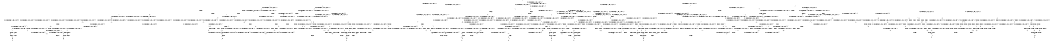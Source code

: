 digraph BCG {
size = "7, 10.5";
center = TRUE;
node [shape = circle];
0 [peripheries = 2];
0 -> 1 [label = "EX !0 !ATOMIC_EXCH_BRANCH (1, +1, TRUE, +1, 1, FALSE) !{0, 1, 2}"];
0 -> 2 [label = "EX !2 !ATOMIC_EXCH_BRANCH (1, +1, TRUE, +0, 3, TRUE) !{0, 1, 2}"];
0 -> 3 [label = "EX !1 !ATOMIC_EXCH_BRANCH (1, +0, TRUE, +0, 1, TRUE) !{0, 1, 2}"];
0 -> 4 [label = "EX !0 !ATOMIC_EXCH_BRANCH (1, +1, TRUE, +1, 1, FALSE) !{0, 1, 2}"];
1 -> 5 [label = "EX !2 !ATOMIC_EXCH_BRANCH (1, +1, TRUE, +0, 3, FALSE) !{0, 1, 2}"];
1 -> 6 [label = "EX !1 !ATOMIC_EXCH_BRANCH (1, +0, TRUE, +0, 1, FALSE) !{0, 1, 2}"];
1 -> 7 [label = "TERMINATE !0"];
2 -> 8 [label = "EX !0 !ATOMIC_EXCH_BRANCH (1, +1, TRUE, +1, 1, TRUE) !{0, 1, 2}"];
2 -> 9 [label = "EX !1 !ATOMIC_EXCH_BRANCH (1, +0, TRUE, +0, 1, FALSE) !{0, 1, 2}"];
2 -> 10 [label = "TERMINATE !2"];
2 -> 11 [label = "EX !0 !ATOMIC_EXCH_BRANCH (1, +1, TRUE, +1, 1, TRUE) !{0, 1, 2}"];
3 -> 3 [label = "EX !1 !ATOMIC_EXCH_BRANCH (1, +0, TRUE, +0, 1, TRUE) !{0, 1, 2}"];
3 -> 12 [label = "EX !0 !ATOMIC_EXCH_BRANCH (1, +1, TRUE, +1, 1, FALSE) !{0, 1, 2}"];
3 -> 13 [label = "EX !2 !ATOMIC_EXCH_BRANCH (1, +1, TRUE, +0, 3, TRUE) !{0, 1, 2}"];
3 -> 14 [label = "EX !0 !ATOMIC_EXCH_BRANCH (1, +1, TRUE, +1, 1, FALSE) !{0, 1, 2}"];
4 -> 15 [label = "EX !1 !ATOMIC_EXCH_BRANCH (1, +0, TRUE, +0, 1, FALSE) !{0, 1, 2}"];
4 -> 16 [label = "EX !2 !ATOMIC_EXCH_BRANCH (1, +1, TRUE, +0, 3, FALSE) !{0, 1, 2}"];
4 -> 17 [label = "EX !1 !ATOMIC_EXCH_BRANCH (1, +0, TRUE, +0, 1, FALSE) !{0, 1, 2}"];
4 -> 18 [label = "TERMINATE !0"];
5 -> 19 [label = "EX !2 !ATOMIC_EXCH_BRANCH (1, +1, TRUE, +1, 1, TRUE) !{0, 1, 2}"];
5 -> 20 [label = "EX !1 !ATOMIC_EXCH_BRANCH (1, +0, TRUE, +0, 1, FALSE) !{0, 1, 2}"];
5 -> 21 [label = "TERMINATE !0"];
6 -> 22 [label = "EX !2 !ATOMIC_EXCH_BRANCH (1, +1, TRUE, +0, 3, TRUE) !{0, 1, 2}"];
6 -> 23 [label = "TERMINATE !0"];
6 -> 24 [label = "TERMINATE !1"];
7 -> 25 [label = "EX !2 !ATOMIC_EXCH_BRANCH (1, +1, TRUE, +0, 3, FALSE) !{1, 2}"];
7 -> 26 [label = "EX !1 !ATOMIC_EXCH_BRANCH (1, +0, TRUE, +0, 1, FALSE) !{1, 2}"];
7 -> 27 [label = "EX !1 !ATOMIC_EXCH_BRANCH (1, +0, TRUE, +0, 1, FALSE) !{1, 2}"];
8 -> 8 [label = "EX !0 !ATOMIC_EXCH_BRANCH (1, +1, TRUE, +1, 1, TRUE) !{0, 1, 2}"];
8 -> 28 [label = "EX !1 !ATOMIC_EXCH_BRANCH (1, +0, TRUE, +0, 1, FALSE) !{0, 1, 2}"];
8 -> 29 [label = "TERMINATE !2"];
8 -> 11 [label = "EX !0 !ATOMIC_EXCH_BRANCH (1, +1, TRUE, +1, 1, TRUE) !{0, 1, 2}"];
9 -> 22 [label = "EX !0 !ATOMIC_EXCH_BRANCH (1, +1, TRUE, +1, 1, FALSE) !{0, 1, 2}"];
9 -> 30 [label = "TERMINATE !2"];
9 -> 31 [label = "TERMINATE !1"];
9 -> 32 [label = "EX !0 !ATOMIC_EXCH_BRANCH (1, +1, TRUE, +1, 1, FALSE) !{0, 1, 2}"];
10 -> 33 [label = "EX !0 !ATOMIC_EXCH_BRANCH (1, +1, TRUE, +1, 1, TRUE) !{0, 1}"];
10 -> 34 [label = "EX !1 !ATOMIC_EXCH_BRANCH (1, +0, TRUE, +0, 1, FALSE) !{0, 1}"];
10 -> 35 [label = "EX !0 !ATOMIC_EXCH_BRANCH (1, +1, TRUE, +1, 1, TRUE) !{0, 1}"];
11 -> 36 [label = "EX !1 !ATOMIC_EXCH_BRANCH (1, +0, TRUE, +0, 1, FALSE) !{0, 1, 2}"];
11 -> 11 [label = "EX !0 !ATOMIC_EXCH_BRANCH (1, +1, TRUE, +1, 1, TRUE) !{0, 1, 2}"];
11 -> 37 [label = "EX !1 !ATOMIC_EXCH_BRANCH (1, +0, TRUE, +0, 1, FALSE) !{0, 1, 2}"];
11 -> 38 [label = "TERMINATE !2"];
12 -> 6 [label = "EX !1 !ATOMIC_EXCH_BRANCH (1, +0, TRUE, +0, 1, FALSE) !{0, 1, 2}"];
12 -> 39 [label = "EX !2 !ATOMIC_EXCH_BRANCH (1, +1, TRUE, +0, 3, FALSE) !{0, 1, 2}"];
12 -> 40 [label = "TERMINATE !0"];
13 -> 9 [label = "EX !1 !ATOMIC_EXCH_BRANCH (1, +0, TRUE, +0, 1, FALSE) !{0, 1, 2}"];
13 -> 41 [label = "EX !0 !ATOMIC_EXCH_BRANCH (1, +1, TRUE, +1, 1, TRUE) !{0, 1, 2}"];
13 -> 42 [label = "TERMINATE !2"];
13 -> 43 [label = "EX !0 !ATOMIC_EXCH_BRANCH (1, +1, TRUE, +1, 1, TRUE) !{0, 1, 2}"];
14 -> 15 [label = "EX !1 !ATOMIC_EXCH_BRANCH (1, +0, TRUE, +0, 1, FALSE) !{0, 1, 2}"];
14 -> 17 [label = "EX !1 !ATOMIC_EXCH_BRANCH (1, +0, TRUE, +0, 1, FALSE) !{0, 1, 2}"];
14 -> 44 [label = "EX !2 !ATOMIC_EXCH_BRANCH (1, +1, TRUE, +0, 3, FALSE) !{0, 1, 2}"];
14 -> 45 [label = "TERMINATE !0"];
15 -> 46 [label = "EX !2 !ATOMIC_EXCH_BRANCH (1, +1, TRUE, +0, 3, TRUE) !{0, 1, 2}"];
15 -> 47 [label = "EX !2 !ATOMIC_EXCH_BRANCH (1, +1, TRUE, +0, 3, TRUE) !{0, 1, 2}"];
15 -> 48 [label = "TERMINATE !0"];
15 -> 49 [label = "TERMINATE !1"];
16 -> 50 [label = "EX !1 !ATOMIC_EXCH_BRANCH (1, +0, TRUE, +0, 1, FALSE) !{0, 1, 2}"];
16 -> 51 [label = "EX !2 !ATOMIC_EXCH_BRANCH (1, +1, TRUE, +1, 1, TRUE) !{0, 1, 2}"];
16 -> 52 [label = "EX !1 !ATOMIC_EXCH_BRANCH (1, +0, TRUE, +0, 1, FALSE) !{0, 1, 2}"];
16 -> 53 [label = "TERMINATE !0"];
17 -> 32 [label = "EX !2 !ATOMIC_EXCH_BRANCH (1, +1, TRUE, +0, 3, TRUE) !{0, 1, 2}"];
17 -> 54 [label = "TERMINATE !0"];
17 -> 55 [label = "TERMINATE !1"];
18 -> 56 [label = "EX !2 !ATOMIC_EXCH_BRANCH (1, +1, TRUE, +0, 3, FALSE) !{1, 2}"];
18 -> 57 [label = "EX !1 !ATOMIC_EXCH_BRANCH (1, +0, TRUE, +0, 1, FALSE) !{1, 2}"];
19 -> 5 [label = "EX !2 !ATOMIC_EXCH_BRANCH (1, +1, TRUE, +0, 3, FALSE) !{0, 1, 2}"];
19 -> 58 [label = "EX !1 !ATOMIC_EXCH_BRANCH (1, +0, TRUE, +0, 1, FALSE) !{0, 1, 2}"];
19 -> 59 [label = "TERMINATE !0"];
20 -> 22 [label = "EX !2 !ATOMIC_EXCH_BRANCH (1, +1, TRUE, +1, 1, FALSE) !{0, 1, 2}"];
20 -> 60 [label = "TERMINATE !0"];
20 -> 61 [label = "TERMINATE !1"];
21 -> 62 [label = "EX !2 !ATOMIC_EXCH_BRANCH (1, +1, TRUE, +1, 1, TRUE) !{1, 2}"];
21 -> 63 [label = "EX !1 !ATOMIC_EXCH_BRANCH (1, +0, TRUE, +0, 1, FALSE) !{1, 2}"];
21 -> 64 [label = "EX !1 !ATOMIC_EXCH_BRANCH (1, +0, TRUE, +0, 1, FALSE) !{1, 2}"];
22 -> 65 [label = "TERMINATE !0"];
22 -> 66 [label = "TERMINATE !2"];
22 -> 67 [label = "TERMINATE !1"];
23 -> 68 [label = "EX !2 !ATOMIC_EXCH_BRANCH (1, +1, TRUE, +0, 3, TRUE) !{1, 2}"];
23 -> 69 [label = "TERMINATE !1"];
24 -> 70 [label = "EX !2 !ATOMIC_EXCH_BRANCH (1, +1, TRUE, +0, 3, TRUE) !{0, 2}"];
24 -> 69 [label = "TERMINATE !0"];
25 -> 62 [label = "EX !2 !ATOMIC_EXCH_BRANCH (1, +1, TRUE, +1, 1, TRUE) !{1, 2}"];
25 -> 63 [label = "EX !1 !ATOMIC_EXCH_BRANCH (1, +0, TRUE, +0, 1, FALSE) !{1, 2}"];
25 -> 64 [label = "EX !1 !ATOMIC_EXCH_BRANCH (1, +0, TRUE, +0, 1, FALSE) !{1, 2}"];
26 -> 68 [label = "EX !2 !ATOMIC_EXCH_BRANCH (1, +1, TRUE, +0, 3, TRUE) !{1, 2}"];
26 -> 69 [label = "TERMINATE !1"];
27 -> 71 [label = "EX !2 !ATOMIC_EXCH_BRANCH (1, +1, TRUE, +0, 3, TRUE) !{1, 2}"];
27 -> 72 [label = "EX !2 !ATOMIC_EXCH_BRANCH (1, +1, TRUE, +0, 3, TRUE) !{1, 2}"];
27 -> 73 [label = "TERMINATE !1"];
28 -> 22 [label = "EX !0 !ATOMIC_EXCH_BRANCH (1, +1, TRUE, +1, 1, FALSE) !{0, 1, 2}"];
28 -> 74 [label = "TERMINATE !2"];
28 -> 75 [label = "TERMINATE !1"];
28 -> 32 [label = "EX !0 !ATOMIC_EXCH_BRANCH (1, +1, TRUE, +1, 1, FALSE) !{0, 1, 2}"];
29 -> 33 [label = "EX !0 !ATOMIC_EXCH_BRANCH (1, +1, TRUE, +1, 1, TRUE) !{0, 1}"];
29 -> 76 [label = "EX !1 !ATOMIC_EXCH_BRANCH (1, +0, TRUE, +0, 1, FALSE) !{0, 1}"];
29 -> 35 [label = "EX !0 !ATOMIC_EXCH_BRANCH (1, +1, TRUE, +1, 1, TRUE) !{0, 1}"];
30 -> 77 [label = "EX !0 !ATOMIC_EXCH_BRANCH (1, +1, TRUE, +1, 1, FALSE) !{0, 1}"];
30 -> 78 [label = "TERMINATE !1"];
30 -> 79 [label = "EX !0 !ATOMIC_EXCH_BRANCH (1, +1, TRUE, +1, 1, FALSE) !{0, 1}"];
31 -> 70 [label = "EX !0 !ATOMIC_EXCH_BRANCH (1, +1, TRUE, +1, 1, FALSE) !{0, 2}"];
31 -> 78 [label = "TERMINATE !2"];
31 -> 80 [label = "EX !0 !ATOMIC_EXCH_BRANCH (1, +1, TRUE, +1, 1, FALSE) !{0, 2}"];
32 -> 81 [label = "TERMINATE !0"];
32 -> 82 [label = "TERMINATE !2"];
32 -> 83 [label = "TERMINATE !1"];
33 -> 33 [label = "EX !0 !ATOMIC_EXCH_BRANCH (1, +1, TRUE, +1, 1, TRUE) !{0, 1}"];
33 -> 76 [label = "EX !1 !ATOMIC_EXCH_BRANCH (1, +0, TRUE, +0, 1, FALSE) !{0, 1}"];
33 -> 35 [label = "EX !0 !ATOMIC_EXCH_BRANCH (1, +1, TRUE, +1, 1, TRUE) !{0, 1}"];
34 -> 77 [label = "EX !0 !ATOMIC_EXCH_BRANCH (1, +1, TRUE, +1, 1, FALSE) !{0, 1}"];
34 -> 78 [label = "TERMINATE !1"];
34 -> 79 [label = "EX !0 !ATOMIC_EXCH_BRANCH (1, +1, TRUE, +1, 1, FALSE) !{0, 1}"];
35 -> 84 [label = "EX !1 !ATOMIC_EXCH_BRANCH (1, +0, TRUE, +0, 1, FALSE) !{0, 1}"];
35 -> 35 [label = "EX !0 !ATOMIC_EXCH_BRANCH (1, +1, TRUE, +1, 1, TRUE) !{0, 1}"];
35 -> 85 [label = "EX !1 !ATOMIC_EXCH_BRANCH (1, +0, TRUE, +0, 1, FALSE) !{0, 1}"];
36 -> 47 [label = "EX !0 !ATOMIC_EXCH_BRANCH (1, +1, TRUE, +1, 1, FALSE) !{0, 1, 2}"];
36 -> 86 [label = "TERMINATE !2"];
36 -> 87 [label = "TERMINATE !1"];
37 -> 32 [label = "EX !0 !ATOMIC_EXCH_BRANCH (1, +1, TRUE, +1, 1, FALSE) !{0, 1, 2}"];
37 -> 88 [label = "TERMINATE !2"];
37 -> 89 [label = "TERMINATE !1"];
38 -> 90 [label = "EX !0 !ATOMIC_EXCH_BRANCH (1, +1, TRUE, +1, 1, TRUE) !{0, 1}"];
38 -> 91 [label = "EX !1 !ATOMIC_EXCH_BRANCH (1, +0, TRUE, +0, 1, FALSE) !{0, 1}"];
39 -> 20 [label = "EX !1 !ATOMIC_EXCH_BRANCH (1, +0, TRUE, +0, 1, FALSE) !{0, 1, 2}"];
39 -> 92 [label = "EX !2 !ATOMIC_EXCH_BRANCH (1, +1, TRUE, +1, 1, TRUE) !{0, 1, 2}"];
39 -> 93 [label = "TERMINATE !0"];
40 -> 26 [label = "EX !1 !ATOMIC_EXCH_BRANCH (1, +0, TRUE, +0, 1, FALSE) !{1, 2}"];
40 -> 94 [label = "EX !2 !ATOMIC_EXCH_BRANCH (1, +1, TRUE, +0, 3, FALSE) !{1, 2}"];
40 -> 27 [label = "EX !1 !ATOMIC_EXCH_BRANCH (1, +0, TRUE, +0, 1, FALSE) !{1, 2}"];
41 -> 41 [label = "EX !0 !ATOMIC_EXCH_BRANCH (1, +1, TRUE, +1, 1, TRUE) !{0, 1, 2}"];
41 -> 28 [label = "EX !1 !ATOMIC_EXCH_BRANCH (1, +0, TRUE, +0, 1, FALSE) !{0, 1, 2}"];
41 -> 95 [label = "TERMINATE !2"];
41 -> 43 [label = "EX !0 !ATOMIC_EXCH_BRANCH (1, +1, TRUE, +1, 1, TRUE) !{0, 1, 2}"];
42 -> 34 [label = "EX !1 !ATOMIC_EXCH_BRANCH (1, +0, TRUE, +0, 1, FALSE) !{0, 1}"];
42 -> 96 [label = "EX !0 !ATOMIC_EXCH_BRANCH (1, +1, TRUE, +1, 1, TRUE) !{0, 1}"];
42 -> 97 [label = "EX !0 !ATOMIC_EXCH_BRANCH (1, +1, TRUE, +1, 1, TRUE) !{0, 1}"];
43 -> 36 [label = "EX !1 !ATOMIC_EXCH_BRANCH (1, +0, TRUE, +0, 1, FALSE) !{0, 1, 2}"];
43 -> 43 [label = "EX !0 !ATOMIC_EXCH_BRANCH (1, +1, TRUE, +1, 1, TRUE) !{0, 1, 2}"];
43 -> 37 [label = "EX !1 !ATOMIC_EXCH_BRANCH (1, +0, TRUE, +0, 1, FALSE) !{0, 1, 2}"];
43 -> 98 [label = "TERMINATE !2"];
44 -> 50 [label = "EX !1 !ATOMIC_EXCH_BRANCH (1, +0, TRUE, +0, 1, FALSE) !{0, 1, 2}"];
44 -> 52 [label = "EX !1 !ATOMIC_EXCH_BRANCH (1, +0, TRUE, +0, 1, FALSE) !{0, 1, 2}"];
44 -> 99 [label = "EX !2 !ATOMIC_EXCH_BRANCH (1, +1, TRUE, +1, 1, TRUE) !{0, 1, 2}"];
44 -> 100 [label = "TERMINATE !0"];
45 -> 57 [label = "EX !1 !ATOMIC_EXCH_BRANCH (1, +0, TRUE, +0, 1, FALSE) !{1, 2}"];
45 -> 101 [label = "EX !2 !ATOMIC_EXCH_BRANCH (1, +1, TRUE, +0, 3, FALSE) !{1, 2}"];
46 -> 102 [label = "TERMINATE !0"];
46 -> 103 [label = "TERMINATE !2"];
46 -> 104 [label = "TERMINATE !1"];
47 -> 105 [label = "TERMINATE !0"];
47 -> 106 [label = "TERMINATE !2"];
47 -> 107 [label = "TERMINATE !1"];
48 -> 108 [label = "EX !2 !ATOMIC_EXCH_BRANCH (1, +1, TRUE, +0, 3, TRUE) !{1, 2}"];
48 -> 109 [label = "TERMINATE !1"];
49 -> 110 [label = "EX !2 !ATOMIC_EXCH_BRANCH (1, +1, TRUE, +0, 3, TRUE) !{0, 2}"];
49 -> 109 [label = "TERMINATE !0"];
50 -> 46 [label = "EX !2 !ATOMIC_EXCH_BRANCH (1, +1, TRUE, +1, 1, FALSE) !{0, 1, 2}"];
50 -> 47 [label = "EX !2 !ATOMIC_EXCH_BRANCH (1, +1, TRUE, +1, 1, FALSE) !{0, 1, 2}"];
50 -> 111 [label = "TERMINATE !0"];
50 -> 112 [label = "TERMINATE !1"];
51 -> 113 [label = "EX !1 !ATOMIC_EXCH_BRANCH (1, +0, TRUE, +0, 1, FALSE) !{0, 1, 2}"];
51 -> 16 [label = "EX !2 !ATOMIC_EXCH_BRANCH (1, +1, TRUE, +0, 3, FALSE) !{0, 1, 2}"];
51 -> 114 [label = "EX !1 !ATOMIC_EXCH_BRANCH (1, +0, TRUE, +0, 1, FALSE) !{0, 1, 2}"];
51 -> 115 [label = "TERMINATE !0"];
52 -> 32 [label = "EX !2 !ATOMIC_EXCH_BRANCH (1, +1, TRUE, +1, 1, FALSE) !{0, 1, 2}"];
52 -> 116 [label = "TERMINATE !0"];
52 -> 117 [label = "TERMINATE !1"];
53 -> 118 [label = "EX !2 !ATOMIC_EXCH_BRANCH (1, +1, TRUE, +1, 1, TRUE) !{1, 2}"];
53 -> 119 [label = "EX !1 !ATOMIC_EXCH_BRANCH (1, +0, TRUE, +0, 1, FALSE) !{1, 2}"];
54 -> 120 [label = "EX !2 !ATOMIC_EXCH_BRANCH (1, +1, TRUE, +0, 3, TRUE) !{1, 2}"];
54 -> 121 [label = "TERMINATE !1"];
55 -> 122 [label = "EX !2 !ATOMIC_EXCH_BRANCH (1, +1, TRUE, +0, 3, TRUE) !{0, 2}"];
55 -> 121 [label = "TERMINATE !0"];
56 -> 118 [label = "EX !2 !ATOMIC_EXCH_BRANCH (1, +1, TRUE, +1, 1, TRUE) !{1, 2}"];
56 -> 119 [label = "EX !1 !ATOMIC_EXCH_BRANCH (1, +0, TRUE, +0, 1, FALSE) !{1, 2}"];
57 -> 120 [label = "EX !2 !ATOMIC_EXCH_BRANCH (1, +1, TRUE, +0, 3, TRUE) !{1, 2}"];
57 -> 121 [label = "TERMINATE !1"];
58 -> 22 [label = "EX !2 !ATOMIC_EXCH_BRANCH (1, +1, TRUE, +0, 3, TRUE) !{0, 1, 2}"];
58 -> 123 [label = "TERMINATE !0"];
58 -> 124 [label = "TERMINATE !1"];
59 -> 25 [label = "EX !2 !ATOMIC_EXCH_BRANCH (1, +1, TRUE, +0, 3, FALSE) !{1, 2}"];
59 -> 125 [label = "EX !1 !ATOMIC_EXCH_BRANCH (1, +0, TRUE, +0, 1, FALSE) !{1, 2}"];
59 -> 126 [label = "EX !1 !ATOMIC_EXCH_BRANCH (1, +0, TRUE, +0, 1, FALSE) !{1, 2}"];
60 -> 68 [label = "EX !2 !ATOMIC_EXCH_BRANCH (1, +1, TRUE, +1, 1, FALSE) !{1, 2}"];
60 -> 127 [label = "TERMINATE !1"];
61 -> 70 [label = "EX !2 !ATOMIC_EXCH_BRANCH (1, +1, TRUE, +1, 1, FALSE) !{0, 2}"];
61 -> 127 [label = "TERMINATE !0"];
62 -> 25 [label = "EX !2 !ATOMIC_EXCH_BRANCH (1, +1, TRUE, +0, 3, FALSE) !{1, 2}"];
62 -> 125 [label = "EX !1 !ATOMIC_EXCH_BRANCH (1, +0, TRUE, +0, 1, FALSE) !{1, 2}"];
62 -> 126 [label = "EX !1 !ATOMIC_EXCH_BRANCH (1, +0, TRUE, +0, 1, FALSE) !{1, 2}"];
63 -> 68 [label = "EX !2 !ATOMIC_EXCH_BRANCH (1, +1, TRUE, +1, 1, FALSE) !{1, 2}"];
63 -> 127 [label = "TERMINATE !1"];
64 -> 71 [label = "EX !2 !ATOMIC_EXCH_BRANCH (1, +1, TRUE, +1, 1, FALSE) !{1, 2}"];
64 -> 72 [label = "EX !2 !ATOMIC_EXCH_BRANCH (1, +1, TRUE, +1, 1, FALSE) !{1, 2}"];
64 -> 128 [label = "TERMINATE !1"];
65 -> 129 [label = "TERMINATE !2"];
65 -> 130 [label = "TERMINATE !1"];
66 -> 129 [label = "TERMINATE !0"];
66 -> 131 [label = "TERMINATE !1"];
67 -> 130 [label = "TERMINATE !0"];
67 -> 131 [label = "TERMINATE !2"];
68 -> 129 [label = "TERMINATE !2"];
68 -> 130 [label = "TERMINATE !1"];
69 -> 132 [label = "EX !2 !ATOMIC_EXCH_BRANCH (1, +1, TRUE, +0, 3, TRUE) !{2}"];
69 -> 133 [label = "EX !2 !ATOMIC_EXCH_BRANCH (1, +1, TRUE, +0, 3, TRUE) !{2}"];
70 -> 130 [label = "TERMINATE !0"];
70 -> 131 [label = "TERMINATE !2"];
71 -> 134 [label = "TERMINATE !2"];
71 -> 135 [label = "TERMINATE !1"];
72 -> 136 [label = "TERMINATE !2"];
72 -> 137 [label = "TERMINATE !1"];
73 -> 138 [label = "EX !2 !ATOMIC_EXCH_BRANCH (1, +1, TRUE, +0, 3, TRUE) !{2}"];
74 -> 77 [label = "EX !0 !ATOMIC_EXCH_BRANCH (1, +1, TRUE, +1, 1, FALSE) !{0, 1}"];
74 -> 139 [label = "TERMINATE !1"];
74 -> 79 [label = "EX !0 !ATOMIC_EXCH_BRANCH (1, +1, TRUE, +1, 1, FALSE) !{0, 1}"];
75 -> 70 [label = "EX !0 !ATOMIC_EXCH_BRANCH (1, +1, TRUE, +1, 1, FALSE) !{0, 2}"];
75 -> 139 [label = "TERMINATE !2"];
75 -> 80 [label = "EX !0 !ATOMIC_EXCH_BRANCH (1, +1, TRUE, +1, 1, FALSE) !{0, 2}"];
76 -> 77 [label = "EX !0 !ATOMIC_EXCH_BRANCH (1, +1, TRUE, +1, 1, FALSE) !{0, 1}"];
76 -> 139 [label = "TERMINATE !1"];
76 -> 79 [label = "EX !0 !ATOMIC_EXCH_BRANCH (1, +1, TRUE, +1, 1, FALSE) !{0, 1}"];
77 -> 129 [label = "TERMINATE !0"];
77 -> 131 [label = "TERMINATE !1"];
78 -> 140 [label = "EX !0 !ATOMIC_EXCH_BRANCH (1, +1, TRUE, +1, 1, FALSE) !{0}"];
78 -> 141 [label = "EX !0 !ATOMIC_EXCH_BRANCH (1, +1, TRUE, +1, 1, FALSE) !{0}"];
79 -> 142 [label = "TERMINATE !0"];
79 -> 143 [label = "TERMINATE !1"];
80 -> 144 [label = "TERMINATE !0"];
80 -> 145 [label = "TERMINATE !2"];
81 -> 146 [label = "TERMINATE !2"];
81 -> 147 [label = "TERMINATE !1"];
82 -> 146 [label = "TERMINATE !0"];
82 -> 148 [label = "TERMINATE !1"];
83 -> 147 [label = "TERMINATE !0"];
83 -> 148 [label = "TERMINATE !2"];
84 -> 149 [label = "EX !0 !ATOMIC_EXCH_BRANCH (1, +1, TRUE, +1, 1, FALSE) !{0, 1}"];
84 -> 150 [label = "TERMINATE !1"];
84 -> 79 [label = "EX !0 !ATOMIC_EXCH_BRANCH (1, +1, TRUE, +1, 1, FALSE) !{0, 1}"];
85 -> 79 [label = "EX !0 !ATOMIC_EXCH_BRANCH (1, +1, TRUE, +1, 1, FALSE) !{0, 1}"];
85 -> 151 [label = "TERMINATE !1"];
86 -> 152 [label = "EX !0 !ATOMIC_EXCH_BRANCH (1, +1, TRUE, +1, 1, FALSE) !{0, 1}"];
86 -> 153 [label = "TERMINATE !1"];
87 -> 110 [label = "EX !0 !ATOMIC_EXCH_BRANCH (1, +1, TRUE, +1, 1, FALSE) !{0, 2}"];
87 -> 153 [label = "TERMINATE !2"];
88 -> 154 [label = "EX !0 !ATOMIC_EXCH_BRANCH (1, +1, TRUE, +1, 1, FALSE) !{0, 1}"];
88 -> 155 [label = "TERMINATE !1"];
89 -> 122 [label = "EX !0 !ATOMIC_EXCH_BRANCH (1, +1, TRUE, +1, 1, FALSE) !{0, 2}"];
89 -> 155 [label = "TERMINATE !2"];
90 -> 90 [label = "EX !0 !ATOMIC_EXCH_BRANCH (1, +1, TRUE, +1, 1, TRUE) !{0, 1}"];
90 -> 91 [label = "EX !1 !ATOMIC_EXCH_BRANCH (1, +0, TRUE, +0, 1, FALSE) !{0, 1}"];
91 -> 154 [label = "EX !0 !ATOMIC_EXCH_BRANCH (1, +1, TRUE, +1, 1, FALSE) !{0, 1}"];
91 -> 155 [label = "TERMINATE !1"];
92 -> 58 [label = "EX !1 !ATOMIC_EXCH_BRANCH (1, +0, TRUE, +0, 1, FALSE) !{0, 1, 2}"];
92 -> 39 [label = "EX !2 !ATOMIC_EXCH_BRANCH (1, +1, TRUE, +0, 3, FALSE) !{0, 1, 2}"];
92 -> 156 [label = "TERMINATE !0"];
93 -> 63 [label = "EX !1 !ATOMIC_EXCH_BRANCH (1, +0, TRUE, +0, 1, FALSE) !{1, 2}"];
93 -> 157 [label = "EX !2 !ATOMIC_EXCH_BRANCH (1, +1, TRUE, +1, 1, TRUE) !{1, 2}"];
93 -> 64 [label = "EX !1 !ATOMIC_EXCH_BRANCH (1, +0, TRUE, +0, 1, FALSE) !{1, 2}"];
94 -> 63 [label = "EX !1 !ATOMIC_EXCH_BRANCH (1, +0, TRUE, +0, 1, FALSE) !{1, 2}"];
94 -> 157 [label = "EX !2 !ATOMIC_EXCH_BRANCH (1, +1, TRUE, +1, 1, TRUE) !{1, 2}"];
94 -> 64 [label = "EX !1 !ATOMIC_EXCH_BRANCH (1, +0, TRUE, +0, 1, FALSE) !{1, 2}"];
95 -> 96 [label = "EX !0 !ATOMIC_EXCH_BRANCH (1, +1, TRUE, +1, 1, TRUE) !{0, 1}"];
95 -> 76 [label = "EX !1 !ATOMIC_EXCH_BRANCH (1, +0, TRUE, +0, 1, FALSE) !{0, 1}"];
95 -> 97 [label = "EX !0 !ATOMIC_EXCH_BRANCH (1, +1, TRUE, +1, 1, TRUE) !{0, 1}"];
96 -> 96 [label = "EX !0 !ATOMIC_EXCH_BRANCH (1, +1, TRUE, +1, 1, TRUE) !{0, 1}"];
96 -> 76 [label = "EX !1 !ATOMIC_EXCH_BRANCH (1, +0, TRUE, +0, 1, FALSE) !{0, 1}"];
96 -> 97 [label = "EX !0 !ATOMIC_EXCH_BRANCH (1, +1, TRUE, +1, 1, TRUE) !{0, 1}"];
97 -> 84 [label = "EX !1 !ATOMIC_EXCH_BRANCH (1, +0, TRUE, +0, 1, FALSE) !{0, 1}"];
97 -> 97 [label = "EX !0 !ATOMIC_EXCH_BRANCH (1, +1, TRUE, +1, 1, TRUE) !{0, 1}"];
97 -> 85 [label = "EX !1 !ATOMIC_EXCH_BRANCH (1, +0, TRUE, +0, 1, FALSE) !{0, 1}"];
98 -> 158 [label = "EX !0 !ATOMIC_EXCH_BRANCH (1, +1, TRUE, +1, 1, TRUE) !{0, 1}"];
98 -> 91 [label = "EX !1 !ATOMIC_EXCH_BRANCH (1, +0, TRUE, +0, 1, FALSE) !{0, 1}"];
99 -> 113 [label = "EX !1 !ATOMIC_EXCH_BRANCH (1, +0, TRUE, +0, 1, FALSE) !{0, 1, 2}"];
99 -> 114 [label = "EX !1 !ATOMIC_EXCH_BRANCH (1, +0, TRUE, +0, 1, FALSE) !{0, 1, 2}"];
99 -> 44 [label = "EX !2 !ATOMIC_EXCH_BRANCH (1, +1, TRUE, +0, 3, FALSE) !{0, 1, 2}"];
99 -> 159 [label = "TERMINATE !0"];
100 -> 119 [label = "EX !1 !ATOMIC_EXCH_BRANCH (1, +0, TRUE, +0, 1, FALSE) !{1, 2}"];
100 -> 160 [label = "EX !2 !ATOMIC_EXCH_BRANCH (1, +1, TRUE, +1, 1, TRUE) !{1, 2}"];
101 -> 119 [label = "EX !1 !ATOMIC_EXCH_BRANCH (1, +0, TRUE, +0, 1, FALSE) !{1, 2}"];
101 -> 160 [label = "EX !2 !ATOMIC_EXCH_BRANCH (1, +1, TRUE, +1, 1, TRUE) !{1, 2}"];
102 -> 161 [label = "TERMINATE !2"];
102 -> 162 [label = "TERMINATE !1"];
103 -> 161 [label = "TERMINATE !0"];
103 -> 163 [label = "TERMINATE !1"];
104 -> 162 [label = "TERMINATE !0"];
104 -> 163 [label = "TERMINATE !2"];
105 -> 164 [label = "TERMINATE !2"];
105 -> 165 [label = "TERMINATE !1"];
106 -> 164 [label = "TERMINATE !0"];
106 -> 166 [label = "TERMINATE !1"];
107 -> 165 [label = "TERMINATE !0"];
107 -> 166 [label = "TERMINATE !2"];
108 -> 164 [label = "TERMINATE !2"];
108 -> 165 [label = "TERMINATE !1"];
109 -> 167 [label = "EX !2 !ATOMIC_EXCH_BRANCH (1, +1, TRUE, +0, 3, TRUE) !{2}"];
110 -> 165 [label = "TERMINATE !0"];
110 -> 166 [label = "TERMINATE !2"];
111 -> 108 [label = "EX !2 !ATOMIC_EXCH_BRANCH (1, +1, TRUE, +1, 1, FALSE) !{1, 2}"];
111 -> 168 [label = "TERMINATE !1"];
112 -> 110 [label = "EX !2 !ATOMIC_EXCH_BRANCH (1, +1, TRUE, +1, 1, FALSE) !{0, 2}"];
112 -> 168 [label = "TERMINATE !0"];
113 -> 46 [label = "EX !2 !ATOMIC_EXCH_BRANCH (1, +1, TRUE, +0, 3, TRUE) !{0, 1, 2}"];
113 -> 47 [label = "EX !2 !ATOMIC_EXCH_BRANCH (1, +1, TRUE, +0, 3, TRUE) !{0, 1, 2}"];
113 -> 169 [label = "TERMINATE !0"];
113 -> 170 [label = "TERMINATE !1"];
114 -> 32 [label = "EX !2 !ATOMIC_EXCH_BRANCH (1, +1, TRUE, +0, 3, TRUE) !{0, 1, 2}"];
114 -> 171 [label = "TERMINATE !0"];
114 -> 172 [label = "TERMINATE !1"];
115 -> 56 [label = "EX !2 !ATOMIC_EXCH_BRANCH (1, +1, TRUE, +0, 3, FALSE) !{1, 2}"];
115 -> 173 [label = "EX !1 !ATOMIC_EXCH_BRANCH (1, +0, TRUE, +0, 1, FALSE) !{1, 2}"];
116 -> 120 [label = "EX !2 !ATOMIC_EXCH_BRANCH (1, +1, TRUE, +1, 1, FALSE) !{1, 2}"];
116 -> 174 [label = "TERMINATE !1"];
117 -> 122 [label = "EX !2 !ATOMIC_EXCH_BRANCH (1, +1, TRUE, +1, 1, FALSE) !{0, 2}"];
117 -> 174 [label = "TERMINATE !0"];
118 -> 56 [label = "EX !2 !ATOMIC_EXCH_BRANCH (1, +1, TRUE, +0, 3, FALSE) !{1, 2}"];
118 -> 173 [label = "EX !1 !ATOMIC_EXCH_BRANCH (1, +0, TRUE, +0, 1, FALSE) !{1, 2}"];
119 -> 120 [label = "EX !2 !ATOMIC_EXCH_BRANCH (1, +1, TRUE, +1, 1, FALSE) !{1, 2}"];
119 -> 174 [label = "TERMINATE !1"];
120 -> 146 [label = "TERMINATE !2"];
120 -> 147 [label = "TERMINATE !1"];
121 -> 175 [label = "EX !2 !ATOMIC_EXCH_BRANCH (1, +1, TRUE, +0, 3, TRUE) !{2}"];
122 -> 147 [label = "TERMINATE !0"];
122 -> 148 [label = "TERMINATE !2"];
123 -> 68 [label = "EX !2 !ATOMIC_EXCH_BRANCH (1, +1, TRUE, +0, 3, TRUE) !{1, 2}"];
123 -> 176 [label = "TERMINATE !1"];
124 -> 70 [label = "EX !2 !ATOMIC_EXCH_BRANCH (1, +1, TRUE, +0, 3, TRUE) !{0, 2}"];
124 -> 176 [label = "TERMINATE !0"];
125 -> 68 [label = "EX !2 !ATOMIC_EXCH_BRANCH (1, +1, TRUE, +0, 3, TRUE) !{1, 2}"];
125 -> 176 [label = "TERMINATE !1"];
126 -> 71 [label = "EX !2 !ATOMIC_EXCH_BRANCH (1, +1, TRUE, +0, 3, TRUE) !{1, 2}"];
126 -> 72 [label = "EX !2 !ATOMIC_EXCH_BRANCH (1, +1, TRUE, +0, 3, TRUE) !{1, 2}"];
126 -> 177 [label = "TERMINATE !1"];
127 -> 132 [label = "EX !2 !ATOMIC_EXCH_BRANCH (1, +1, TRUE, +1, 1, FALSE) !{2}"];
127 -> 133 [label = "EX !2 !ATOMIC_EXCH_BRANCH (1, +1, TRUE, +1, 1, FALSE) !{2}"];
128 -> 138 [label = "EX !2 !ATOMIC_EXCH_BRANCH (1, +1, TRUE, +1, 1, FALSE) !{2}"];
129 -> 178 [label = "TERMINATE !1"];
130 -> 178 [label = "TERMINATE !2"];
131 -> 178 [label = "TERMINATE !0"];
132 -> 178 [label = "TERMINATE !2"];
133 -> 179 [label = "TERMINATE !2"];
134 -> 180 [label = "TERMINATE !1"];
135 -> 180 [label = "TERMINATE !2"];
136 -> 181 [label = "TERMINATE !1"];
137 -> 181 [label = "TERMINATE !2"];
138 -> 181 [label = "TERMINATE !2"];
139 -> 140 [label = "EX !0 !ATOMIC_EXCH_BRANCH (1, +1, TRUE, +1, 1, FALSE) !{0}"];
139 -> 141 [label = "EX !0 !ATOMIC_EXCH_BRANCH (1, +1, TRUE, +1, 1, FALSE) !{0}"];
140 -> 178 [label = "TERMINATE !0"];
141 -> 182 [label = "TERMINATE !0"];
142 -> 183 [label = "TERMINATE !1"];
143 -> 183 [label = "TERMINATE !0"];
144 -> 184 [label = "TERMINATE !2"];
145 -> 184 [label = "TERMINATE !0"];
146 -> 185 [label = "TERMINATE !1"];
147 -> 185 [label = "TERMINATE !2"];
148 -> 185 [label = "TERMINATE !0"];
149 -> 186 [label = "TERMINATE !0"];
149 -> 187 [label = "TERMINATE !1"];
150 -> 188 [label = "EX !0 !ATOMIC_EXCH_BRANCH (1, +1, TRUE, +1, 1, FALSE) !{0}"];
151 -> 189 [label = "EX !0 !ATOMIC_EXCH_BRANCH (1, +1, TRUE, +1, 1, FALSE) !{0}"];
152 -> 164 [label = "TERMINATE !0"];
152 -> 166 [label = "TERMINATE !1"];
153 -> 190 [label = "EX !0 !ATOMIC_EXCH_BRANCH (1, +1, TRUE, +1, 1, FALSE) !{0}"];
154 -> 146 [label = "TERMINATE !0"];
154 -> 148 [label = "TERMINATE !1"];
155 -> 191 [label = "EX !0 !ATOMIC_EXCH_BRANCH (1, +1, TRUE, +1, 1, FALSE) !{0}"];
156 -> 125 [label = "EX !1 !ATOMIC_EXCH_BRANCH (1, +0, TRUE, +0, 1, FALSE) !{1, 2}"];
156 -> 94 [label = "EX !2 !ATOMIC_EXCH_BRANCH (1, +1, TRUE, +0, 3, FALSE) !{1, 2}"];
156 -> 126 [label = "EX !1 !ATOMIC_EXCH_BRANCH (1, +0, TRUE, +0, 1, FALSE) !{1, 2}"];
157 -> 125 [label = "EX !1 !ATOMIC_EXCH_BRANCH (1, +0, TRUE, +0, 1, FALSE) !{1, 2}"];
157 -> 94 [label = "EX !2 !ATOMIC_EXCH_BRANCH (1, +1, TRUE, +0, 3, FALSE) !{1, 2}"];
157 -> 126 [label = "EX !1 !ATOMIC_EXCH_BRANCH (1, +0, TRUE, +0, 1, FALSE) !{1, 2}"];
158 -> 158 [label = "EX !0 !ATOMIC_EXCH_BRANCH (1, +1, TRUE, +1, 1, TRUE) !{0, 1}"];
158 -> 91 [label = "EX !1 !ATOMIC_EXCH_BRANCH (1, +0, TRUE, +0, 1, FALSE) !{0, 1}"];
159 -> 173 [label = "EX !1 !ATOMIC_EXCH_BRANCH (1, +0, TRUE, +0, 1, FALSE) !{1, 2}"];
159 -> 101 [label = "EX !2 !ATOMIC_EXCH_BRANCH (1, +1, TRUE, +0, 3, FALSE) !{1, 2}"];
160 -> 173 [label = "EX !1 !ATOMIC_EXCH_BRANCH (1, +0, TRUE, +0, 1, FALSE) !{1, 2}"];
160 -> 101 [label = "EX !2 !ATOMIC_EXCH_BRANCH (1, +1, TRUE, +0, 3, FALSE) !{1, 2}"];
161 -> 192 [label = "TERMINATE !1"];
162 -> 192 [label = "TERMINATE !2"];
163 -> 192 [label = "TERMINATE !0"];
164 -> 193 [label = "TERMINATE !1"];
165 -> 193 [label = "TERMINATE !2"];
166 -> 193 [label = "TERMINATE !0"];
167 -> 193 [label = "TERMINATE !2"];
168 -> 167 [label = "EX !2 !ATOMIC_EXCH_BRANCH (1, +1, TRUE, +1, 1, FALSE) !{2}"];
169 -> 108 [label = "EX !2 !ATOMIC_EXCH_BRANCH (1, +1, TRUE, +0, 3, TRUE) !{1, 2}"];
169 -> 194 [label = "TERMINATE !1"];
170 -> 110 [label = "EX !2 !ATOMIC_EXCH_BRANCH (1, +1, TRUE, +0, 3, TRUE) !{0, 2}"];
170 -> 194 [label = "TERMINATE !0"];
171 -> 120 [label = "EX !2 !ATOMIC_EXCH_BRANCH (1, +1, TRUE, +0, 3, TRUE) !{1, 2}"];
171 -> 195 [label = "TERMINATE !1"];
172 -> 122 [label = "EX !2 !ATOMIC_EXCH_BRANCH (1, +1, TRUE, +0, 3, TRUE) !{0, 2}"];
172 -> 195 [label = "TERMINATE !0"];
173 -> 120 [label = "EX !2 !ATOMIC_EXCH_BRANCH (1, +1, TRUE, +0, 3, TRUE) !{1, 2}"];
173 -> 195 [label = "TERMINATE !1"];
174 -> 175 [label = "EX !2 !ATOMIC_EXCH_BRANCH (1, +1, TRUE, +1, 1, FALSE) !{2}"];
175 -> 185 [label = "TERMINATE !2"];
176 -> 132 [label = "EX !2 !ATOMIC_EXCH_BRANCH (1, +1, TRUE, +0, 3, TRUE) !{2}"];
176 -> 133 [label = "EX !2 !ATOMIC_EXCH_BRANCH (1, +1, TRUE, +0, 3, TRUE) !{2}"];
177 -> 138 [label = "EX !2 !ATOMIC_EXCH_BRANCH (1, +1, TRUE, +0, 3, TRUE) !{2}"];
178 -> 196 [label = "exit"];
179 -> 197 [label = "exit"];
180 -> 198 [label = "exit"];
181 -> 199 [label = "exit"];
182 -> 200 [label = "exit"];
183 -> 201 [label = "exit"];
184 -> 202 [label = "exit"];
185 -> 203 [label = "exit"];
186 -> 204 [label = "TERMINATE !1"];
187 -> 204 [label = "TERMINATE !0"];
188 -> 204 [label = "TERMINATE !0"];
189 -> 183 [label = "TERMINATE !0"];
190 -> 193 [label = "TERMINATE !0"];
191 -> 185 [label = "TERMINATE !0"];
192 -> 205 [label = "exit"];
193 -> 206 [label = "exit"];
194 -> 167 [label = "EX !2 !ATOMIC_EXCH_BRANCH (1, +1, TRUE, +0, 3, TRUE) !{2}"];
195 -> 175 [label = "EX !2 !ATOMIC_EXCH_BRANCH (1, +1, TRUE, +0, 3, TRUE) !{2}"];
204 -> 207 [label = "exit"];
}
